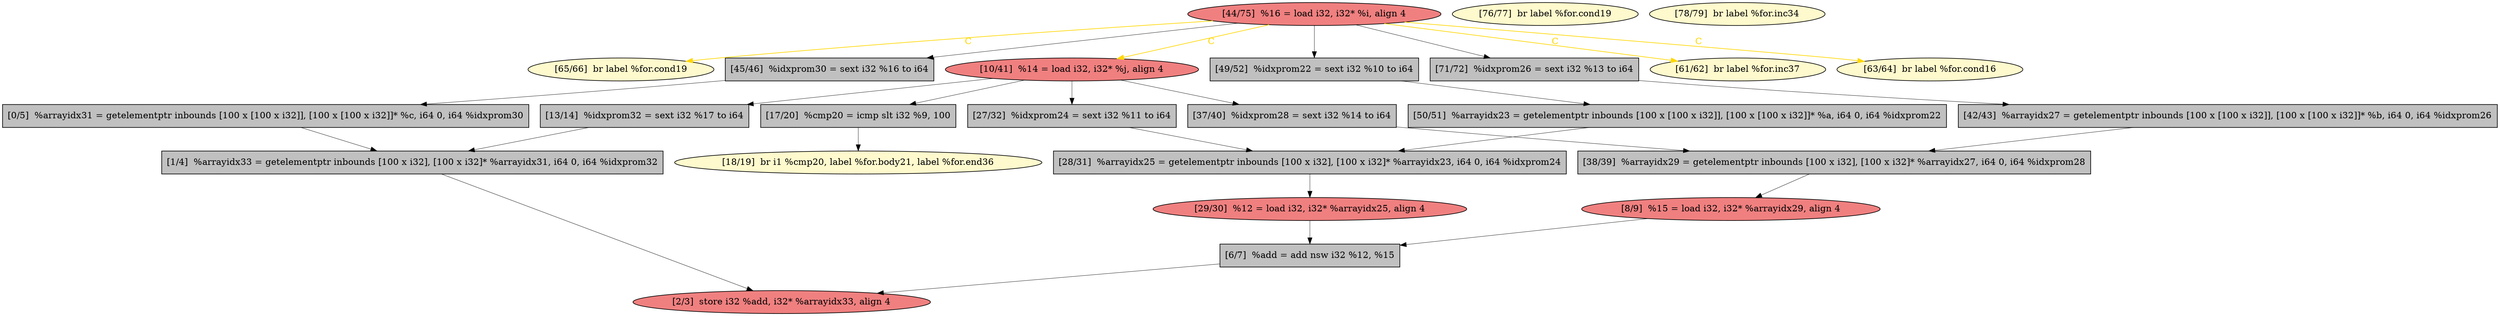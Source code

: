 
digraph G {


node825 [fillcolor=lemonchiffon,label="[65/66]  br label %for.cond19",shape=ellipse,style=filled ]
node824 [fillcolor=grey,label="[37/40]  %idxprom28 = sext i32 %14 to i64",shape=rectangle,style=filled ]
node822 [fillcolor=lemonchiffon,label="[76/77]  br label %for.cond19",shape=ellipse,style=filled ]
node821 [fillcolor=grey,label="[27/32]  %idxprom24 = sext i32 %11 to i64",shape=rectangle,style=filled ]
node820 [fillcolor=grey,label="[38/39]  %arrayidx29 = getelementptr inbounds [100 x i32], [100 x i32]* %arrayidx27, i64 0, i64 %idxprom28",shape=rectangle,style=filled ]
node805 [fillcolor=grey,label="[49/52]  %idxprom22 = sext i32 %10 to i64",shape=rectangle,style=filled ]
node803 [fillcolor=grey,label="[17/20]  %cmp20 = icmp slt i32 %9, 100",shape=rectangle,style=filled ]
node801 [fillcolor=lightcoral,label="[10/41]  %14 = load i32, i32* %j, align 4",shape=ellipse,style=filled ]
node806 [fillcolor=grey,label="[45/46]  %idxprom30 = sext i32 %16 to i64",shape=rectangle,style=filled ]
node819 [fillcolor=grey,label="[71/72]  %idxprom26 = sext i32 %13 to i64",shape=rectangle,style=filled ]
node807 [fillcolor=lemonchiffon,label="[61/62]  br label %for.inc37",shape=ellipse,style=filled ]
node823 [fillcolor=lemonchiffon,label="[63/64]  br label %for.cond16",shape=ellipse,style=filled ]
node804 [fillcolor=grey,label="[42/43]  %arrayidx27 = getelementptr inbounds [100 x [100 x i32]], [100 x [100 x i32]]* %b, i64 0, i64 %idxprom26",shape=rectangle,style=filled ]
node818 [fillcolor=lemonchiffon,label="[18/19]  br i1 %cmp20, label %for.body21, label %for.end36",shape=ellipse,style=filled ]
node809 [fillcolor=lightcoral,label="[44/75]  %16 = load i32, i32* %i, align 4",shape=ellipse,style=filled ]
node817 [fillcolor=grey,label="[13/14]  %idxprom32 = sext i32 %17 to i64",shape=rectangle,style=filled ]
node802 [fillcolor=grey,label="[28/31]  %arrayidx25 = getelementptr inbounds [100 x i32], [100 x i32]* %arrayidx23, i64 0, i64 %idxprom24",shape=rectangle,style=filled ]
node808 [fillcolor=lemonchiffon,label="[78/79]  br label %for.inc34",shape=ellipse,style=filled ]
node815 [fillcolor=lightcoral,label="[2/3]  store i32 %add, i32* %arrayidx33, align 4",shape=ellipse,style=filled ]
node810 [fillcolor=grey,label="[50/51]  %arrayidx23 = getelementptr inbounds [100 x [100 x i32]], [100 x [100 x i32]]* %a, i64 0, i64 %idxprom22",shape=rectangle,style=filled ]
node811 [fillcolor=lightcoral,label="[8/9]  %15 = load i32, i32* %arrayidx29, align 4",shape=ellipse,style=filled ]
node812 [fillcolor=lightcoral,label="[29/30]  %12 = load i32, i32* %arrayidx25, align 4",shape=ellipse,style=filled ]
node816 [fillcolor=grey,label="[1/4]  %arrayidx33 = getelementptr inbounds [100 x i32], [100 x i32]* %arrayidx31, i64 0, i64 %idxprom32",shape=rectangle,style=filled ]
node813 [fillcolor=grey,label="[6/7]  %add = add nsw i32 %12, %15",shape=rectangle,style=filled ]
node814 [fillcolor=grey,label="[0/5]  %arrayidx31 = getelementptr inbounds [100 x [100 x i32]], [100 x [100 x i32]]* %c, i64 0, i64 %idxprom30",shape=rectangle,style=filled ]

node816->node815 [style=solid,color=black,label="",penwidth=0.5,fontcolor=black ]
node809->node825 [style=solid,color=gold,label="C",penwidth=1.0,fontcolor=gold ]
node811->node813 [style=solid,color=black,label="",penwidth=0.5,fontcolor=black ]
node817->node816 [style=solid,color=black,label="",penwidth=0.5,fontcolor=black ]
node809->node807 [style=solid,color=gold,label="C",penwidth=1.0,fontcolor=gold ]
node802->node812 [style=solid,color=black,label="",penwidth=0.5,fontcolor=black ]
node806->node814 [style=solid,color=black,label="",penwidth=0.5,fontcolor=black ]
node809->node806 [style=solid,color=black,label="",penwidth=0.5,fontcolor=black ]
node801->node821 [style=solid,color=black,label="",penwidth=0.5,fontcolor=black ]
node801->node817 [style=solid,color=black,label="",penwidth=0.5,fontcolor=black ]
node801->node803 [style=solid,color=black,label="",penwidth=0.5,fontcolor=black ]
node809->node801 [style=solid,color=gold,label="C",penwidth=1.0,fontcolor=gold ]
node801->node824 [style=solid,color=black,label="",penwidth=0.5,fontcolor=black ]
node809->node805 [style=solid,color=black,label="",penwidth=0.5,fontcolor=black ]
node824->node820 [style=solid,color=black,label="",penwidth=0.5,fontcolor=black ]
node810->node802 [style=solid,color=black,label="",penwidth=0.5,fontcolor=black ]
node803->node818 [style=solid,color=black,label="",penwidth=0.5,fontcolor=black ]
node819->node804 [style=solid,color=black,label="",penwidth=0.5,fontcolor=black ]
node820->node811 [style=solid,color=black,label="",penwidth=0.5,fontcolor=black ]
node804->node820 [style=solid,color=black,label="",penwidth=0.5,fontcolor=black ]
node812->node813 [style=solid,color=black,label="",penwidth=0.5,fontcolor=black ]
node814->node816 [style=solid,color=black,label="",penwidth=0.5,fontcolor=black ]
node809->node823 [style=solid,color=gold,label="C",penwidth=1.0,fontcolor=gold ]
node813->node815 [style=solid,color=black,label="",penwidth=0.5,fontcolor=black ]
node809->node819 [style=solid,color=black,label="",penwidth=0.5,fontcolor=black ]
node821->node802 [style=solid,color=black,label="",penwidth=0.5,fontcolor=black ]
node805->node810 [style=solid,color=black,label="",penwidth=0.5,fontcolor=black ]


}
